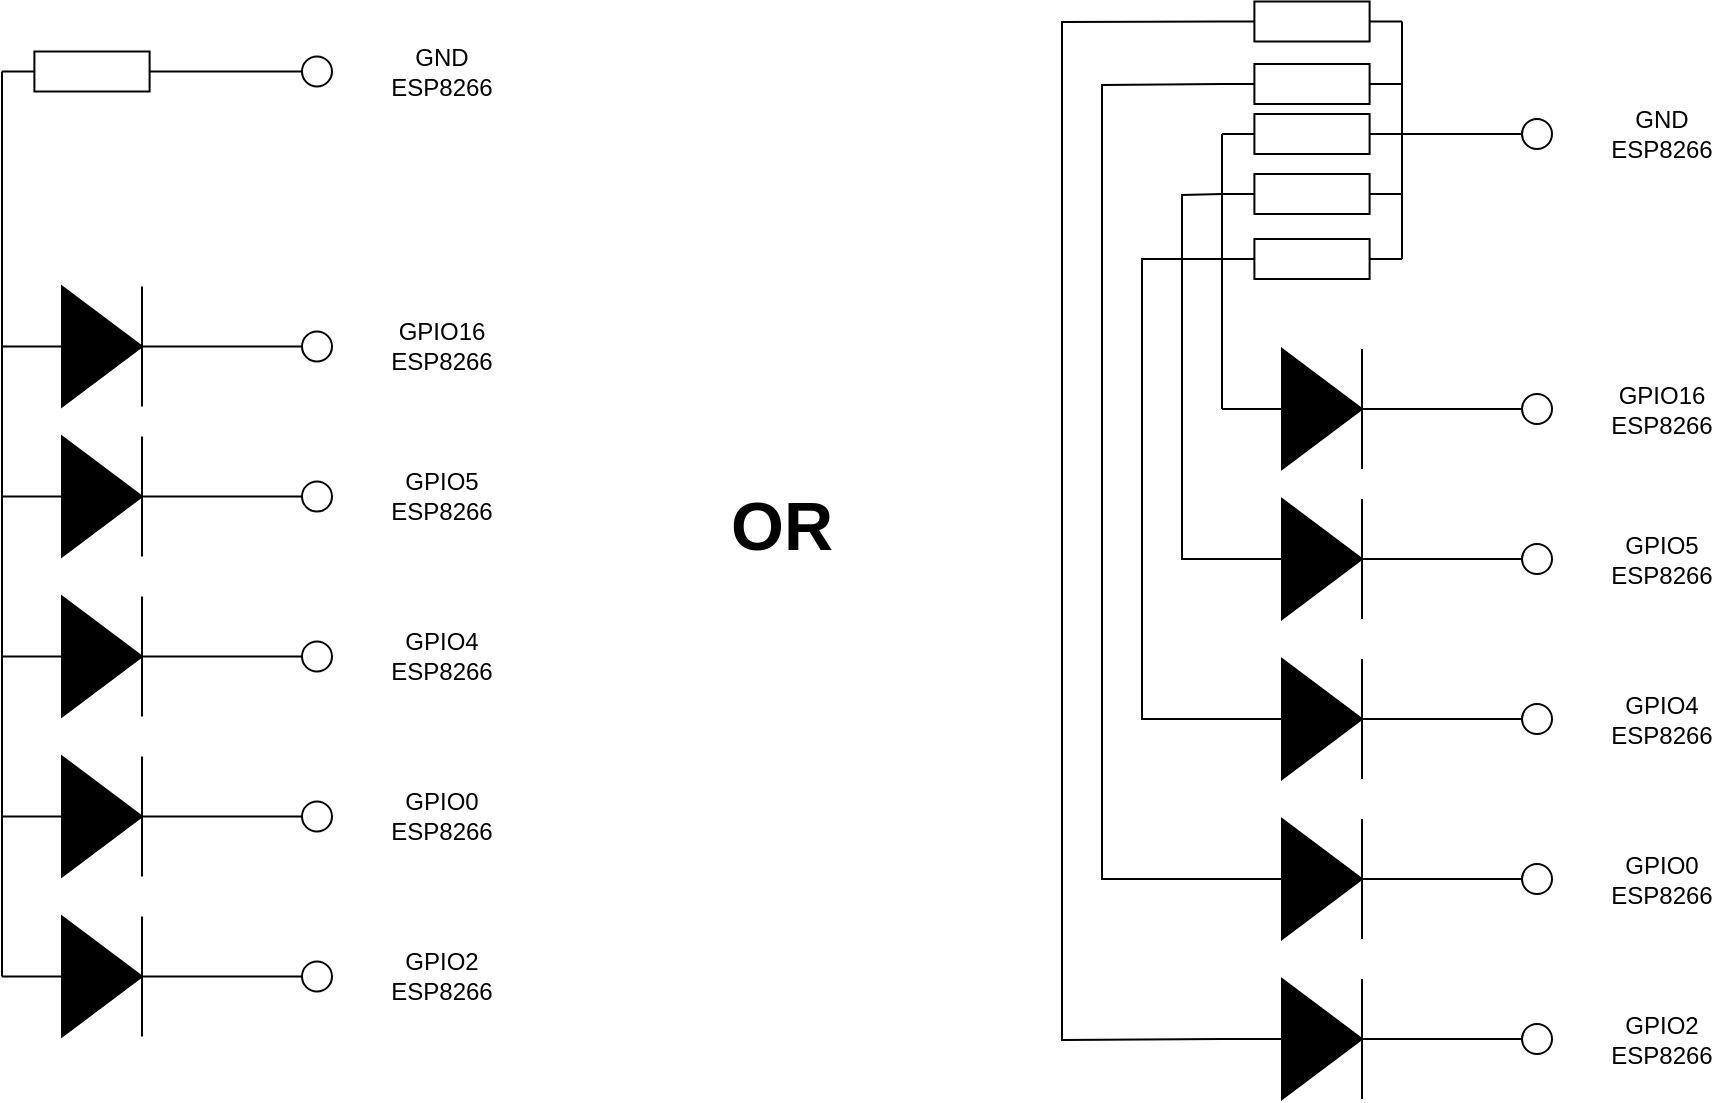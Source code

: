 <mxfile version="15.9.1" type="github">
  <diagram name="Page-1" id="7e0a89b8-554c-2b80-1dc8-d5c74ca68de4">
    <mxGraphModel dx="1426" dy="921" grid="1" gridSize="10" guides="1" tooltips="1" connect="1" arrows="1" fold="1" page="1" pageScale="1" pageWidth="1100" pageHeight="850" background="none" math="0" shadow="0">
      <root>
        <mxCell id="0" />
        <mxCell id="1" parent="0" />
        <mxCell id="QarRgX-WC281lnmm7hLO-8" value="" style="verticalLabelPosition=bottom;shadow=0;dashed=0;align=center;html=1;verticalAlign=top;strokeWidth=1;shape=ellipse;perimeter=ellipsePerimeter;" vertex="1" parent="1">
          <mxGeometry x="310" y="146.25" width="15" height="15" as="geometry" />
        </mxCell>
        <mxCell id="QarRgX-WC281lnmm7hLO-9" value="" style="verticalLabelPosition=bottom;shadow=0;dashed=0;align=center;html=1;verticalAlign=top;strokeWidth=1;shape=ellipse;perimeter=ellipsePerimeter;" vertex="1" parent="1">
          <mxGeometry x="310" y="283.75" width="15" height="15" as="geometry" />
        </mxCell>
        <mxCell id="QarRgX-WC281lnmm7hLO-15" value="GPIO16 ESP8266" style="text;html=1;strokeColor=none;fillColor=none;align=center;verticalAlign=middle;whiteSpace=wrap;rounded=0;" vertex="1" parent="1">
          <mxGeometry x="350" y="276.25" width="60" height="30" as="geometry" />
        </mxCell>
        <mxCell id="QarRgX-WC281lnmm7hLO-16" value="GND ESP8266" style="text;html=1;strokeColor=none;fillColor=none;align=center;verticalAlign=middle;whiteSpace=wrap;rounded=0;" vertex="1" parent="1">
          <mxGeometry x="350" y="138.75" width="60" height="30" as="geometry" />
        </mxCell>
        <mxCell id="QarRgX-WC281lnmm7hLO-20" value="" style="pointerEvents=1;verticalLabelPosition=bottom;shadow=0;dashed=0;align=center;html=1;verticalAlign=top;shape=mxgraph.electrical.resistors.resistor_1;" vertex="1" parent="1">
          <mxGeometry x="160" y="143.75" width="90" height="20" as="geometry" />
        </mxCell>
        <mxCell id="QarRgX-WC281lnmm7hLO-22" value="" style="endArrow=none;html=1;rounded=0;exitX=1;exitY=0.5;exitDx=0;exitDy=0;exitPerimeter=0;entryX=0;entryY=0.5;entryDx=0;entryDy=0;" edge="1" parent="1" source="QarRgX-WC281lnmm7hLO-25" target="QarRgX-WC281lnmm7hLO-9">
          <mxGeometry width="50" height="50" relative="1" as="geometry">
            <mxPoint x="360" y="456.25" as="sourcePoint" />
            <mxPoint x="410" y="406.25" as="targetPoint" />
          </mxGeometry>
        </mxCell>
        <mxCell id="QarRgX-WC281lnmm7hLO-24" value="" style="endArrow=none;html=1;rounded=0;entryX=0;entryY=0.5;entryDx=0;entryDy=0;entryPerimeter=0;exitX=0;exitY=0.5;exitDx=0;exitDy=0;exitPerimeter=0;" edge="1" parent="1" source="QarRgX-WC281lnmm7hLO-43" target="QarRgX-WC281lnmm7hLO-20">
          <mxGeometry width="50" height="50" relative="1" as="geometry">
            <mxPoint x="160" y="546.25" as="sourcePoint" />
            <mxPoint x="110" y="163.75" as="targetPoint" />
          </mxGeometry>
        </mxCell>
        <mxCell id="QarRgX-WC281lnmm7hLO-25" value="" style="pointerEvents=1;fillColor=strokeColor;verticalLabelPosition=bottom;shadow=0;dashed=0;align=center;html=1;verticalAlign=top;shape=mxgraph.electrical.diodes.diode;" vertex="1" parent="1">
          <mxGeometry x="160" y="261.25" width="100" height="60" as="geometry" />
        </mxCell>
        <mxCell id="QarRgX-WC281lnmm7hLO-32" value="" style="verticalLabelPosition=bottom;shadow=0;dashed=0;align=center;html=1;verticalAlign=top;strokeWidth=1;shape=ellipse;perimeter=ellipsePerimeter;" vertex="1" parent="1">
          <mxGeometry x="310" y="358.75" width="15" height="15" as="geometry" />
        </mxCell>
        <mxCell id="QarRgX-WC281lnmm7hLO-33" value="" style="endArrow=none;html=1;rounded=0;exitX=1;exitY=0.5;exitDx=0;exitDy=0;exitPerimeter=0;entryX=0;entryY=0.5;entryDx=0;entryDy=0;" edge="1" parent="1" source="QarRgX-WC281lnmm7hLO-34" target="QarRgX-WC281lnmm7hLO-32">
          <mxGeometry width="50" height="50" relative="1" as="geometry">
            <mxPoint x="360" y="531.25" as="sourcePoint" />
            <mxPoint x="410" y="481.25" as="targetPoint" />
          </mxGeometry>
        </mxCell>
        <mxCell id="QarRgX-WC281lnmm7hLO-34" value="" style="pointerEvents=1;fillColor=strokeColor;verticalLabelPosition=bottom;shadow=0;dashed=0;align=center;html=1;verticalAlign=top;shape=mxgraph.electrical.diodes.diode;" vertex="1" parent="1">
          <mxGeometry x="160" y="336.25" width="100" height="60" as="geometry" />
        </mxCell>
        <mxCell id="QarRgX-WC281lnmm7hLO-35" value="" style="verticalLabelPosition=bottom;shadow=0;dashed=0;align=center;html=1;verticalAlign=top;strokeWidth=1;shape=ellipse;perimeter=ellipsePerimeter;" vertex="1" parent="1">
          <mxGeometry x="310" y="438.75" width="15" height="15" as="geometry" />
        </mxCell>
        <mxCell id="QarRgX-WC281lnmm7hLO-36" value="" style="endArrow=none;html=1;rounded=0;exitX=1;exitY=0.5;exitDx=0;exitDy=0;exitPerimeter=0;entryX=0;entryY=0.5;entryDx=0;entryDy=0;" edge="1" parent="1" source="QarRgX-WC281lnmm7hLO-37" target="QarRgX-WC281lnmm7hLO-35">
          <mxGeometry width="50" height="50" relative="1" as="geometry">
            <mxPoint x="360" y="611.25" as="sourcePoint" />
            <mxPoint x="410" y="561.25" as="targetPoint" />
          </mxGeometry>
        </mxCell>
        <mxCell id="QarRgX-WC281lnmm7hLO-37" value="" style="pointerEvents=1;fillColor=strokeColor;verticalLabelPosition=bottom;shadow=0;dashed=0;align=center;html=1;verticalAlign=top;shape=mxgraph.electrical.diodes.diode;" vertex="1" parent="1">
          <mxGeometry x="160" y="416.25" width="100" height="60" as="geometry" />
        </mxCell>
        <mxCell id="QarRgX-WC281lnmm7hLO-38" value="" style="verticalLabelPosition=bottom;shadow=0;dashed=0;align=center;html=1;verticalAlign=top;strokeWidth=1;shape=ellipse;perimeter=ellipsePerimeter;" vertex="1" parent="1">
          <mxGeometry x="310" y="518.75" width="15" height="15" as="geometry" />
        </mxCell>
        <mxCell id="QarRgX-WC281lnmm7hLO-39" value="" style="endArrow=none;html=1;rounded=0;exitX=1;exitY=0.5;exitDx=0;exitDy=0;exitPerimeter=0;entryX=0;entryY=0.5;entryDx=0;entryDy=0;" edge="1" parent="1" source="QarRgX-WC281lnmm7hLO-40" target="QarRgX-WC281lnmm7hLO-38">
          <mxGeometry width="50" height="50" relative="1" as="geometry">
            <mxPoint x="360" y="691.25" as="sourcePoint" />
            <mxPoint x="410" y="641.25" as="targetPoint" />
          </mxGeometry>
        </mxCell>
        <mxCell id="QarRgX-WC281lnmm7hLO-40" value="" style="pointerEvents=1;fillColor=strokeColor;verticalLabelPosition=bottom;shadow=0;dashed=0;align=center;html=1;verticalAlign=top;shape=mxgraph.electrical.diodes.diode;" vertex="1" parent="1">
          <mxGeometry x="160" y="496.25" width="100" height="60" as="geometry" />
        </mxCell>
        <mxCell id="QarRgX-WC281lnmm7hLO-41" value="" style="verticalLabelPosition=bottom;shadow=0;dashed=0;align=center;html=1;verticalAlign=top;strokeWidth=1;shape=ellipse;perimeter=ellipsePerimeter;" vertex="1" parent="1">
          <mxGeometry x="310" y="598.75" width="15" height="15" as="geometry" />
        </mxCell>
        <mxCell id="QarRgX-WC281lnmm7hLO-42" value="" style="endArrow=none;html=1;rounded=0;exitX=1;exitY=0.5;exitDx=0;exitDy=0;exitPerimeter=0;entryX=0;entryY=0.5;entryDx=0;entryDy=0;" edge="1" parent="1" source="QarRgX-WC281lnmm7hLO-43" target="QarRgX-WC281lnmm7hLO-41">
          <mxGeometry width="50" height="50" relative="1" as="geometry">
            <mxPoint x="360" y="771.25" as="sourcePoint" />
            <mxPoint x="410" y="721.25" as="targetPoint" />
          </mxGeometry>
        </mxCell>
        <mxCell id="QarRgX-WC281lnmm7hLO-43" value="" style="pointerEvents=1;fillColor=strokeColor;verticalLabelPosition=bottom;shadow=0;dashed=0;align=center;html=1;verticalAlign=top;shape=mxgraph.electrical.diodes.diode;" vertex="1" parent="1">
          <mxGeometry x="160" y="576.25" width="100" height="60" as="geometry" />
        </mxCell>
        <mxCell id="QarRgX-WC281lnmm7hLO-45" value="" style="endArrow=none;html=1;rounded=0;exitX=1;exitY=0.5;exitDx=0;exitDy=0;exitPerimeter=0;entryX=0;entryY=0.5;entryDx=0;entryDy=0;" edge="1" parent="1" source="QarRgX-WC281lnmm7hLO-20" target="QarRgX-WC281lnmm7hLO-8">
          <mxGeometry width="50" height="50" relative="1" as="geometry">
            <mxPoint x="360" y="456.25" as="sourcePoint" />
            <mxPoint x="410" y="406.25" as="targetPoint" />
          </mxGeometry>
        </mxCell>
        <mxCell id="QarRgX-WC281lnmm7hLO-46" value="GPIO5 ESP8266" style="text;html=1;strokeColor=none;fillColor=none;align=center;verticalAlign=middle;whiteSpace=wrap;rounded=0;" vertex="1" parent="1">
          <mxGeometry x="350" y="351.25" width="60" height="30" as="geometry" />
        </mxCell>
        <mxCell id="QarRgX-WC281lnmm7hLO-48" value="GPIO4 ESP8266" style="text;html=1;strokeColor=none;fillColor=none;align=center;verticalAlign=middle;whiteSpace=wrap;rounded=0;" vertex="1" parent="1">
          <mxGeometry x="350" y="431.25" width="60" height="30" as="geometry" />
        </mxCell>
        <mxCell id="QarRgX-WC281lnmm7hLO-49" value="GPIO0 ESP8266" style="text;html=1;strokeColor=none;fillColor=none;align=center;verticalAlign=middle;whiteSpace=wrap;rounded=0;" vertex="1" parent="1">
          <mxGeometry x="350" y="511.25" width="60" height="30" as="geometry" />
        </mxCell>
        <mxCell id="QarRgX-WC281lnmm7hLO-51" value="GPIO2 ESP8266" style="text;html=1;strokeColor=none;fillColor=none;align=center;verticalAlign=middle;whiteSpace=wrap;rounded=0;" vertex="1" parent="1">
          <mxGeometry x="350" y="591.25" width="60" height="30" as="geometry" />
        </mxCell>
        <mxCell id="QarRgX-WC281lnmm7hLO-53" value="" style="verticalLabelPosition=bottom;shadow=0;dashed=0;align=center;html=1;verticalAlign=top;strokeWidth=1;shape=ellipse;perimeter=ellipsePerimeter;" vertex="1" parent="1">
          <mxGeometry x="920" y="177.5" width="15" height="15" as="geometry" />
        </mxCell>
        <mxCell id="QarRgX-WC281lnmm7hLO-54" value="" style="verticalLabelPosition=bottom;shadow=0;dashed=0;align=center;html=1;verticalAlign=top;strokeWidth=1;shape=ellipse;perimeter=ellipsePerimeter;" vertex="1" parent="1">
          <mxGeometry x="920" y="315" width="15" height="15" as="geometry" />
        </mxCell>
        <mxCell id="QarRgX-WC281lnmm7hLO-55" value="GPIO16 ESP8266" style="text;html=1;strokeColor=none;fillColor=none;align=center;verticalAlign=middle;whiteSpace=wrap;rounded=0;" vertex="1" parent="1">
          <mxGeometry x="960" y="307.5" width="60" height="30" as="geometry" />
        </mxCell>
        <mxCell id="QarRgX-WC281lnmm7hLO-56" value="GND ESP8266" style="text;html=1;strokeColor=none;fillColor=none;align=center;verticalAlign=middle;whiteSpace=wrap;rounded=0;" vertex="1" parent="1">
          <mxGeometry x="960" y="170" width="60" height="30" as="geometry" />
        </mxCell>
        <mxCell id="QarRgX-WC281lnmm7hLO-57" value="" style="pointerEvents=1;verticalLabelPosition=bottom;shadow=0;dashed=0;align=center;html=1;verticalAlign=top;shape=mxgraph.electrical.resistors.resistor_1;" vertex="1" parent="1">
          <mxGeometry x="770" y="175" width="90" height="20" as="geometry" />
        </mxCell>
        <mxCell id="QarRgX-WC281lnmm7hLO-58" value="" style="endArrow=none;html=1;rounded=0;exitX=1;exitY=0.5;exitDx=0;exitDy=0;exitPerimeter=0;entryX=0;entryY=0.5;entryDx=0;entryDy=0;" edge="1" parent="1" source="QarRgX-WC281lnmm7hLO-60" target="QarRgX-WC281lnmm7hLO-54">
          <mxGeometry width="50" height="50" relative="1" as="geometry">
            <mxPoint x="970" y="487.5" as="sourcePoint" />
            <mxPoint x="1020" y="437.5" as="targetPoint" />
          </mxGeometry>
        </mxCell>
        <mxCell id="QarRgX-WC281lnmm7hLO-59" value="" style="endArrow=none;html=1;rounded=0;entryX=0;entryY=0.5;entryDx=0;entryDy=0;entryPerimeter=0;exitX=0;exitY=0.5;exitDx=0;exitDy=0;exitPerimeter=0;" edge="1" parent="1" source="QarRgX-WC281lnmm7hLO-60" target="QarRgX-WC281lnmm7hLO-57">
          <mxGeometry width="50" height="50" relative="1" as="geometry">
            <mxPoint x="770" y="577.5" as="sourcePoint" />
            <mxPoint x="720" y="195" as="targetPoint" />
          </mxGeometry>
        </mxCell>
        <mxCell id="QarRgX-WC281lnmm7hLO-60" value="" style="pointerEvents=1;fillColor=strokeColor;verticalLabelPosition=bottom;shadow=0;dashed=0;align=center;html=1;verticalAlign=top;shape=mxgraph.electrical.diodes.diode;" vertex="1" parent="1">
          <mxGeometry x="770" y="292.5" width="100" height="60" as="geometry" />
        </mxCell>
        <mxCell id="QarRgX-WC281lnmm7hLO-61" value="" style="verticalLabelPosition=bottom;shadow=0;dashed=0;align=center;html=1;verticalAlign=top;strokeWidth=1;shape=ellipse;perimeter=ellipsePerimeter;" vertex="1" parent="1">
          <mxGeometry x="920" y="390" width="15" height="15" as="geometry" />
        </mxCell>
        <mxCell id="QarRgX-WC281lnmm7hLO-62" value="" style="endArrow=none;html=1;rounded=0;exitX=1;exitY=0.5;exitDx=0;exitDy=0;exitPerimeter=0;entryX=0;entryY=0.5;entryDx=0;entryDy=0;" edge="1" parent="1" source="QarRgX-WC281lnmm7hLO-63" target="QarRgX-WC281lnmm7hLO-61">
          <mxGeometry width="50" height="50" relative="1" as="geometry">
            <mxPoint x="970" y="562.5" as="sourcePoint" />
            <mxPoint x="1020" y="512.5" as="targetPoint" />
          </mxGeometry>
        </mxCell>
        <mxCell id="QarRgX-WC281lnmm7hLO-63" value="" style="pointerEvents=1;fillColor=strokeColor;verticalLabelPosition=bottom;shadow=0;dashed=0;align=center;html=1;verticalAlign=top;shape=mxgraph.electrical.diodes.diode;" vertex="1" parent="1">
          <mxGeometry x="770" y="367.5" width="100" height="60" as="geometry" />
        </mxCell>
        <mxCell id="QarRgX-WC281lnmm7hLO-64" value="" style="verticalLabelPosition=bottom;shadow=0;dashed=0;align=center;html=1;verticalAlign=top;strokeWidth=1;shape=ellipse;perimeter=ellipsePerimeter;" vertex="1" parent="1">
          <mxGeometry x="920" y="470" width="15" height="15" as="geometry" />
        </mxCell>
        <mxCell id="QarRgX-WC281lnmm7hLO-65" value="" style="endArrow=none;html=1;rounded=0;exitX=1;exitY=0.5;exitDx=0;exitDy=0;exitPerimeter=0;entryX=0;entryY=0.5;entryDx=0;entryDy=0;" edge="1" parent="1" source="QarRgX-WC281lnmm7hLO-66" target="QarRgX-WC281lnmm7hLO-64">
          <mxGeometry width="50" height="50" relative="1" as="geometry">
            <mxPoint x="970" y="642.5" as="sourcePoint" />
            <mxPoint x="1020" y="592.5" as="targetPoint" />
          </mxGeometry>
        </mxCell>
        <mxCell id="QarRgX-WC281lnmm7hLO-66" value="" style="pointerEvents=1;fillColor=strokeColor;verticalLabelPosition=bottom;shadow=0;dashed=0;align=center;html=1;verticalAlign=top;shape=mxgraph.electrical.diodes.diode;" vertex="1" parent="1">
          <mxGeometry x="770" y="447.5" width="100" height="60" as="geometry" />
        </mxCell>
        <mxCell id="QarRgX-WC281lnmm7hLO-67" value="" style="verticalLabelPosition=bottom;shadow=0;dashed=0;align=center;html=1;verticalAlign=top;strokeWidth=1;shape=ellipse;perimeter=ellipsePerimeter;" vertex="1" parent="1">
          <mxGeometry x="920" y="550" width="15" height="15" as="geometry" />
        </mxCell>
        <mxCell id="QarRgX-WC281lnmm7hLO-68" value="" style="endArrow=none;html=1;rounded=0;exitX=1;exitY=0.5;exitDx=0;exitDy=0;exitPerimeter=0;entryX=0;entryY=0.5;entryDx=0;entryDy=0;" edge="1" parent="1" source="QarRgX-WC281lnmm7hLO-69" target="QarRgX-WC281lnmm7hLO-67">
          <mxGeometry width="50" height="50" relative="1" as="geometry">
            <mxPoint x="970" y="722.5" as="sourcePoint" />
            <mxPoint x="1020" y="672.5" as="targetPoint" />
          </mxGeometry>
        </mxCell>
        <mxCell id="QarRgX-WC281lnmm7hLO-69" value="" style="pointerEvents=1;fillColor=strokeColor;verticalLabelPosition=bottom;shadow=0;dashed=0;align=center;html=1;verticalAlign=top;shape=mxgraph.electrical.diodes.diode;" vertex="1" parent="1">
          <mxGeometry x="770" y="527.5" width="100" height="60" as="geometry" />
        </mxCell>
        <mxCell id="QarRgX-WC281lnmm7hLO-70" value="" style="verticalLabelPosition=bottom;shadow=0;dashed=0;align=center;html=1;verticalAlign=top;strokeWidth=1;shape=ellipse;perimeter=ellipsePerimeter;" vertex="1" parent="1">
          <mxGeometry x="920" y="630" width="15" height="15" as="geometry" />
        </mxCell>
        <mxCell id="QarRgX-WC281lnmm7hLO-71" value="" style="endArrow=none;html=1;rounded=0;exitX=1;exitY=0.5;exitDx=0;exitDy=0;exitPerimeter=0;entryX=0;entryY=0.5;entryDx=0;entryDy=0;" edge="1" parent="1" source="QarRgX-WC281lnmm7hLO-72" target="QarRgX-WC281lnmm7hLO-70">
          <mxGeometry width="50" height="50" relative="1" as="geometry">
            <mxPoint x="970" y="802.5" as="sourcePoint" />
            <mxPoint x="1020" y="752.5" as="targetPoint" />
          </mxGeometry>
        </mxCell>
        <mxCell id="QarRgX-WC281lnmm7hLO-72" value="" style="pointerEvents=1;fillColor=strokeColor;verticalLabelPosition=bottom;shadow=0;dashed=0;align=center;html=1;verticalAlign=top;shape=mxgraph.electrical.diodes.diode;" vertex="1" parent="1">
          <mxGeometry x="770" y="607.5" width="100" height="60" as="geometry" />
        </mxCell>
        <mxCell id="QarRgX-WC281lnmm7hLO-73" value="" style="endArrow=none;html=1;rounded=0;entryX=0;entryY=0.5;entryDx=0;entryDy=0;" edge="1" parent="1" target="QarRgX-WC281lnmm7hLO-53">
          <mxGeometry width="50" height="50" relative="1" as="geometry">
            <mxPoint x="890" y="185" as="sourcePoint" />
            <mxPoint x="1020" y="437.5" as="targetPoint" />
          </mxGeometry>
        </mxCell>
        <mxCell id="QarRgX-WC281lnmm7hLO-74" value="GPIO5 ESP8266" style="text;html=1;strokeColor=none;fillColor=none;align=center;verticalAlign=middle;whiteSpace=wrap;rounded=0;" vertex="1" parent="1">
          <mxGeometry x="960" y="382.5" width="60" height="30" as="geometry" />
        </mxCell>
        <mxCell id="QarRgX-WC281lnmm7hLO-75" value="GPIO4 ESP8266" style="text;html=1;strokeColor=none;fillColor=none;align=center;verticalAlign=middle;whiteSpace=wrap;rounded=0;" vertex="1" parent="1">
          <mxGeometry x="960" y="462.5" width="60" height="30" as="geometry" />
        </mxCell>
        <mxCell id="QarRgX-WC281lnmm7hLO-76" value="GPIO0 ESP8266" style="text;html=1;strokeColor=none;fillColor=none;align=center;verticalAlign=middle;whiteSpace=wrap;rounded=0;" vertex="1" parent="1">
          <mxGeometry x="960" y="542.5" width="60" height="30" as="geometry" />
        </mxCell>
        <mxCell id="QarRgX-WC281lnmm7hLO-77" value="GPIO2 ESP8266" style="text;html=1;strokeColor=none;fillColor=none;align=center;verticalAlign=middle;whiteSpace=wrap;rounded=0;" vertex="1" parent="1">
          <mxGeometry x="960" y="622.5" width="60" height="30" as="geometry" />
        </mxCell>
        <mxCell id="QarRgX-WC281lnmm7hLO-78" value="" style="pointerEvents=1;verticalLabelPosition=bottom;shadow=0;dashed=0;align=center;html=1;verticalAlign=top;shape=mxgraph.electrical.resistors.resistor_1;" vertex="1" parent="1">
          <mxGeometry x="770" y="205" width="90" height="20" as="geometry" />
        </mxCell>
        <mxCell id="QarRgX-WC281lnmm7hLO-79" value="" style="endArrow=none;html=1;rounded=0;entryX=0;entryY=0.5;entryDx=0;entryDy=0;entryPerimeter=0;exitX=0;exitY=0.5;exitDx=0;exitDy=0;exitPerimeter=0;" edge="1" parent="1" target="QarRgX-WC281lnmm7hLO-78" source="QarRgX-WC281lnmm7hLO-63">
          <mxGeometry width="50" height="50" relative="1" as="geometry">
            <mxPoint x="780" y="352.5" as="sourcePoint" />
            <mxPoint x="730" y="225" as="targetPoint" />
            <Array as="points">
              <mxPoint x="750" y="397.5" />
              <mxPoint x="750" y="215.5" />
            </Array>
          </mxGeometry>
        </mxCell>
        <mxCell id="QarRgX-WC281lnmm7hLO-80" value="" style="pointerEvents=1;verticalLabelPosition=bottom;shadow=0;dashed=0;align=center;html=1;verticalAlign=top;shape=mxgraph.electrical.resistors.resistor_1;" vertex="1" parent="1">
          <mxGeometry x="770" y="237.5" width="90" height="20" as="geometry" />
        </mxCell>
        <mxCell id="QarRgX-WC281lnmm7hLO-81" value="" style="endArrow=none;html=1;rounded=0;entryX=0;entryY=0.5;entryDx=0;entryDy=0;entryPerimeter=0;exitX=0;exitY=0.5;exitDx=0;exitDy=0;exitPerimeter=0;" edge="1" parent="1" target="QarRgX-WC281lnmm7hLO-80" source="QarRgX-WC281lnmm7hLO-66">
          <mxGeometry width="50" height="50" relative="1" as="geometry">
            <mxPoint x="770" y="440" as="sourcePoint" />
            <mxPoint x="730" y="267.5" as="targetPoint" />
            <Array as="points">
              <mxPoint x="730" y="477.5" />
              <mxPoint x="730" y="247.5" />
            </Array>
          </mxGeometry>
        </mxCell>
        <mxCell id="QarRgX-WC281lnmm7hLO-82" value="" style="pointerEvents=1;verticalLabelPosition=bottom;shadow=0;dashed=0;align=center;html=1;verticalAlign=top;shape=mxgraph.electrical.resistors.resistor_1;" vertex="1" parent="1">
          <mxGeometry x="770" y="150" width="90" height="20" as="geometry" />
        </mxCell>
        <mxCell id="QarRgX-WC281lnmm7hLO-83" value="" style="endArrow=none;html=1;rounded=0;entryX=0;entryY=0.5;entryDx=0;entryDy=0;entryPerimeter=0;exitX=0;exitY=0.5;exitDx=0;exitDy=0;exitPerimeter=0;" edge="1" parent="1" target="QarRgX-WC281lnmm7hLO-82" source="QarRgX-WC281lnmm7hLO-69">
          <mxGeometry width="50" height="50" relative="1" as="geometry">
            <mxPoint x="770" y="390" as="sourcePoint" />
            <mxPoint x="730" y="180" as="targetPoint" />
            <Array as="points">
              <mxPoint x="710" y="557.5" />
              <mxPoint x="710" y="160.5" />
            </Array>
          </mxGeometry>
        </mxCell>
        <mxCell id="QarRgX-WC281lnmm7hLO-116" value="" style="pointerEvents=1;verticalLabelPosition=bottom;shadow=0;dashed=0;align=center;html=1;verticalAlign=top;shape=mxgraph.electrical.resistors.resistor_1;" vertex="1" parent="1">
          <mxGeometry x="770" y="118.75" width="90" height="20" as="geometry" />
        </mxCell>
        <mxCell id="QarRgX-WC281lnmm7hLO-117" value="" style="endArrow=none;html=1;rounded=0;entryX=0;entryY=0.5;entryDx=0;entryDy=0;entryPerimeter=0;exitX=0;exitY=0.5;exitDx=0;exitDy=0;exitPerimeter=0;" edge="1" parent="1" target="QarRgX-WC281lnmm7hLO-116" source="QarRgX-WC281lnmm7hLO-72">
          <mxGeometry width="50" height="50" relative="1" as="geometry">
            <mxPoint x="770" y="526.25" as="sourcePoint" />
            <mxPoint x="730" y="148.75" as="targetPoint" />
            <Array as="points">
              <mxPoint x="690" y="638" />
              <mxPoint x="690" y="129" />
            </Array>
          </mxGeometry>
        </mxCell>
        <mxCell id="QarRgX-WC281lnmm7hLO-118" value="" style="endArrow=none;html=1;rounded=0;entryX=1;entryY=0.5;entryDx=0;entryDy=0;entryPerimeter=0;exitX=1;exitY=0.5;exitDx=0;exitDy=0;exitPerimeter=0;" edge="1" parent="1" source="QarRgX-WC281lnmm7hLO-80" target="QarRgX-WC281lnmm7hLO-116">
          <mxGeometry width="50" height="50" relative="1" as="geometry">
            <mxPoint x="890" y="180" as="sourcePoint" />
            <mxPoint x="570" y="470" as="targetPoint" />
          </mxGeometry>
        </mxCell>
        <mxCell id="QarRgX-WC281lnmm7hLO-119" value="" style="endArrow=none;html=1;rounded=0;entryX=0;entryY=0.5;entryDx=0;entryDy=0;" edge="1" parent="1" target="QarRgX-WC281lnmm7hLO-53">
          <mxGeometry width="50" height="50" relative="1" as="geometry">
            <mxPoint x="860" y="185" as="sourcePoint" />
            <mxPoint x="570" y="470" as="targetPoint" />
          </mxGeometry>
        </mxCell>
        <mxCell id="QarRgX-WC281lnmm7hLO-120" value="&lt;b&gt;&lt;font style=&quot;font-size: 34px&quot;&gt;OR&lt;/font&gt;&lt;/b&gt;" style="text;html=1;strokeColor=none;fillColor=none;align=center;verticalAlign=middle;whiteSpace=wrap;rounded=0;" vertex="1" parent="1">
          <mxGeometry x="520" y="366.25" width="60" height="30" as="geometry" />
        </mxCell>
      </root>
    </mxGraphModel>
  </diagram>
</mxfile>
